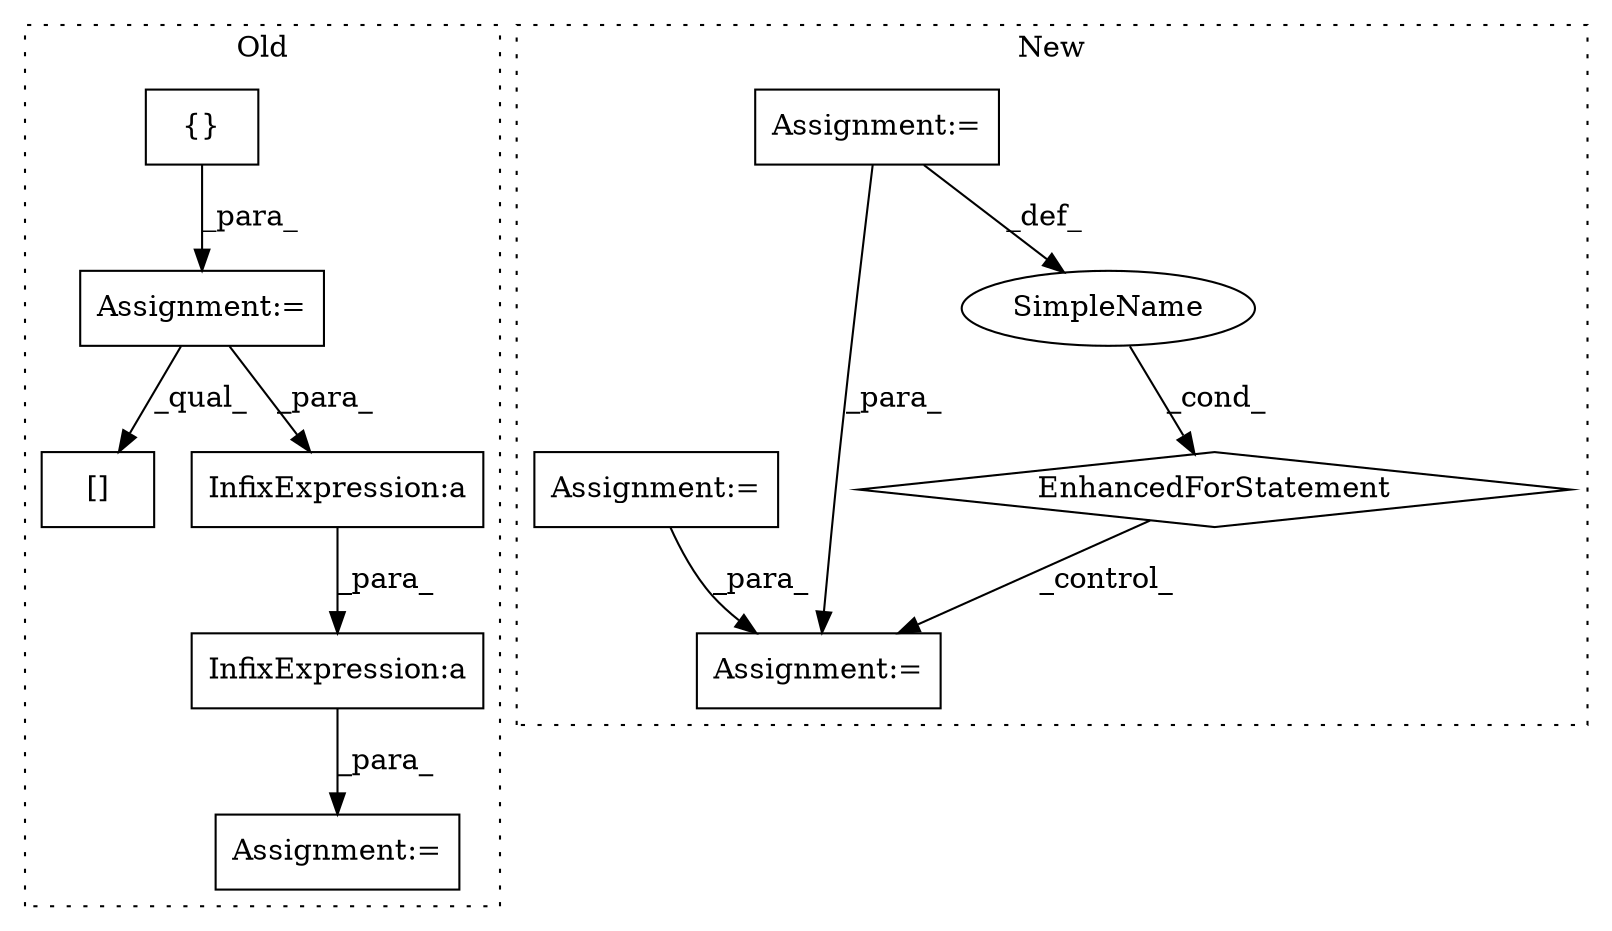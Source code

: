 digraph G {
subgraph cluster0 {
1 [label="{}" a="4" s="285,287" l="1,1" shape="box"];
4 [label="Assignment:=" a="7" s="500" l="1" shape="box"];
8 [label="Assignment:=" a="7" s="274" l="1" shape="box"];
9 [label="[]" a="2" s="477,483" l="5,1" shape="box"];
10 [label="InfixExpression:a" a="27" s="543" l="3" shape="box"];
11 [label="InfixExpression:a" a="27" s="561" l="3" shape="box"];
label = "Old";
style="dotted";
}
subgraph cluster1 {
2 [label="EnhancedForStatement" a="70" s="428,537" l="65,2" shape="diamond"];
3 [label="Assignment:=" a="7" s="428,537" l="65,2" shape="box"];
5 [label="Assignment:=" a="7" s="640" l="1" shape="box"];
6 [label="SimpleName" a="42" s="497" l="8" shape="ellipse"];
7 [label="Assignment:=" a="7" s="406" l="1" shape="box"];
label = "New";
style="dotted";
}
1 -> 8 [label="_para_"];
2 -> 5 [label="_control_"];
3 -> 6 [label="_def_"];
3 -> 5 [label="_para_"];
6 -> 2 [label="_cond_"];
7 -> 5 [label="_para_"];
8 -> 10 [label="_para_"];
8 -> 9 [label="_qual_"];
10 -> 11 [label="_para_"];
11 -> 4 [label="_para_"];
}
